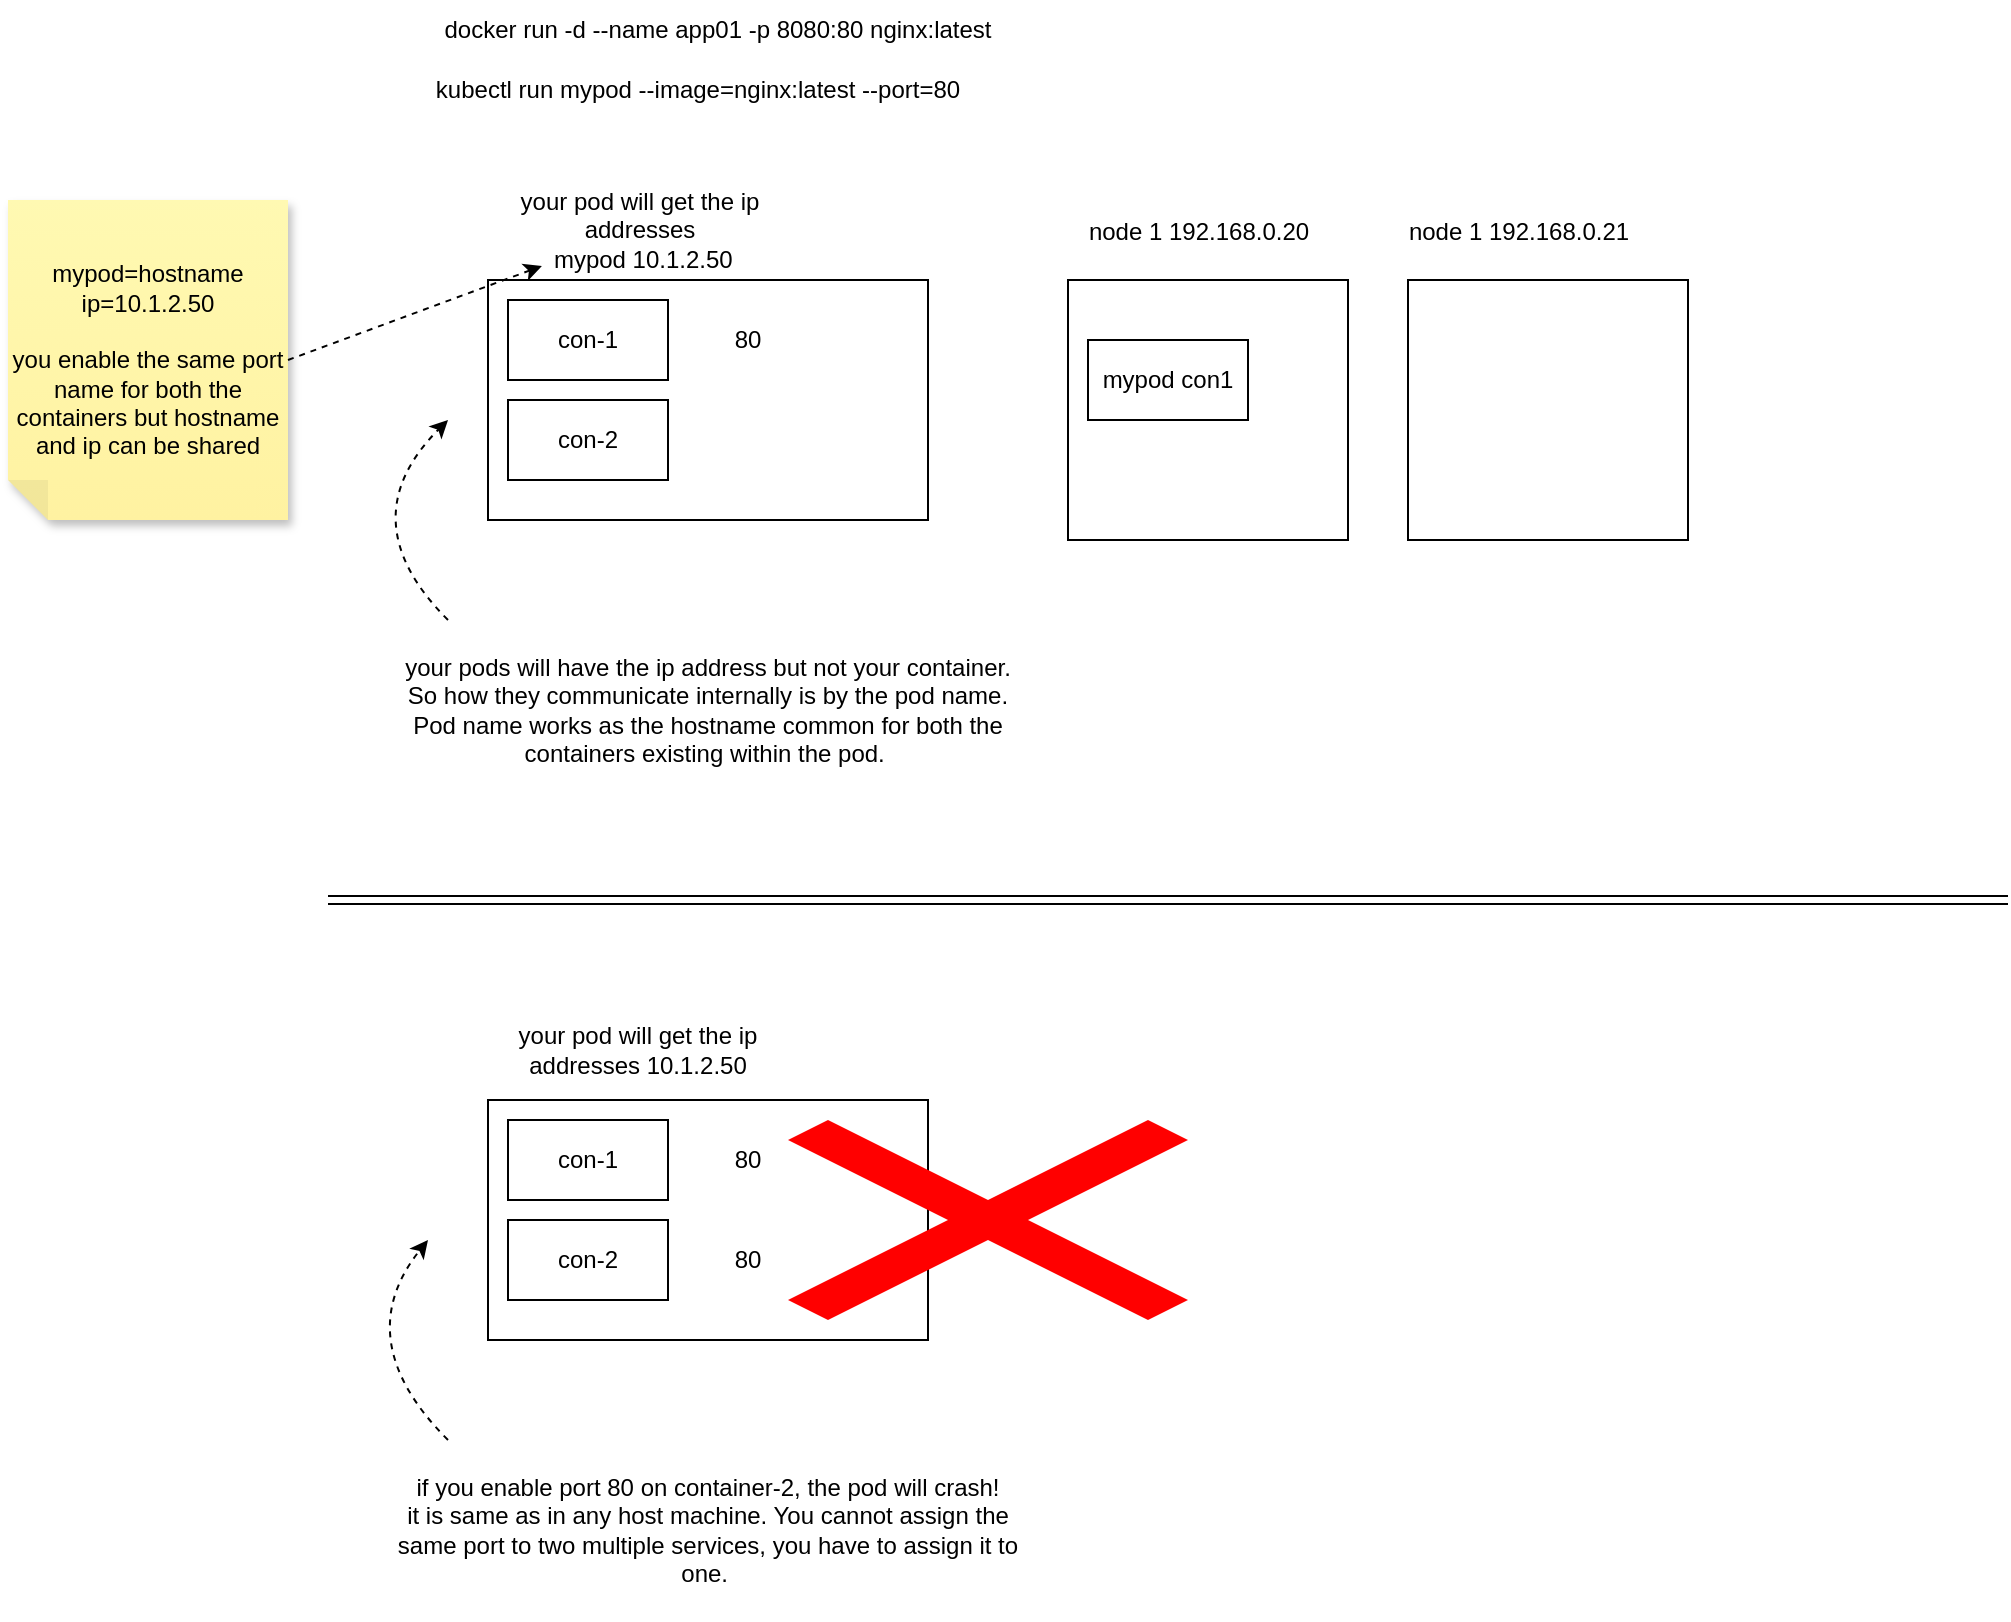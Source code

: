 <mxfile version="24.7.10">
  <diagram name="Page-1" id="mjV5ODukJaDs_-uyNFB3">
    <mxGraphModel dx="2284" dy="802" grid="1" gridSize="10" guides="1" tooltips="1" connect="1" arrows="1" fold="1" page="1" pageScale="1" pageWidth="850" pageHeight="1100" math="0" shadow="0">
      <root>
        <mxCell id="0" />
        <mxCell id="1" parent="0" />
        <mxCell id="M8-BgbDuDf5HeTWnamSH-1" value="" style="whiteSpace=wrap;html=1;" vertex="1" parent="1">
          <mxGeometry x="70" y="290" width="140" height="130" as="geometry" />
        </mxCell>
        <mxCell id="M8-BgbDuDf5HeTWnamSH-4" value="" style="whiteSpace=wrap;html=1;" vertex="1" parent="1">
          <mxGeometry x="240" y="290" width="140" height="130" as="geometry" />
        </mxCell>
        <mxCell id="M8-BgbDuDf5HeTWnamSH-5" value="mypod con1" style="whiteSpace=wrap;html=1;" vertex="1" parent="1">
          <mxGeometry x="80" y="320" width="80" height="40" as="geometry" />
        </mxCell>
        <mxCell id="M8-BgbDuDf5HeTWnamSH-6" value="&lt;p style=&quot;margin: 0px; font-style: normal; font-variant-caps: normal; font-stretch: normal; line-height: normal; font-size-adjust: none; font-kerning: auto; font-variant-alternates: normal; font-variant-ligatures: normal; font-variant-numeric: normal; font-variant-east-asian: normal; font-variant-position: normal; font-variant-emoji: normal; font-feature-settings: normal; font-optical-sizing: auto; font-variation-settings: normal;&quot;&gt;node 1 192.168.0.20&lt;/p&gt;" style="text;html=1;align=center;verticalAlign=middle;resizable=0;points=[];autosize=1;strokeColor=none;fillColor=none;" vertex="1" parent="1">
          <mxGeometry x="70" y="250" width="130" height="30" as="geometry" />
        </mxCell>
        <mxCell id="M8-BgbDuDf5HeTWnamSH-7" value="&lt;p style=&quot;margin: 0px; font-style: normal; font-variant-caps: normal; font-stretch: normal; line-height: normal; font-size-adjust: none; font-kerning: auto; font-variant-alternates: normal; font-variant-ligatures: normal; font-variant-numeric: normal; font-variant-east-asian: normal; font-variant-position: normal; font-variant-emoji: normal; font-feature-settings: normal; font-optical-sizing: auto; font-variation-settings: normal;&quot;&gt;node 1 192.168.0.21&lt;/p&gt;" style="text;html=1;align=center;verticalAlign=middle;resizable=0;points=[];autosize=1;strokeColor=none;fillColor=none;" vertex="1" parent="1">
          <mxGeometry x="230" y="250" width="130" height="30" as="geometry" />
        </mxCell>
        <mxCell id="M8-BgbDuDf5HeTWnamSH-9" value="kubectl run mypod --image=nginx:latest --port=80" style="text;html=1;align=center;verticalAlign=middle;whiteSpace=wrap;rounded=0;" vertex="1" parent="1">
          <mxGeometry x="-250" y="180" width="270" height="30" as="geometry" />
        </mxCell>
        <mxCell id="M8-BgbDuDf5HeTWnamSH-10" value="docker run -d --name app01 -p 8080:80 nginx:latest" style="text;html=1;align=center;verticalAlign=middle;whiteSpace=wrap;rounded=0;" vertex="1" parent="1">
          <mxGeometry x="-250" y="150" width="290" height="30" as="geometry" />
        </mxCell>
        <mxCell id="M8-BgbDuDf5HeTWnamSH-11" value="" style="rounded=0;whiteSpace=wrap;html=1;" vertex="1" parent="1">
          <mxGeometry x="-220" y="290" width="220" height="120" as="geometry" />
        </mxCell>
        <mxCell id="M8-BgbDuDf5HeTWnamSH-12" value="con-1" style="rounded=0;whiteSpace=wrap;html=1;" vertex="1" parent="1">
          <mxGeometry x="-210" y="300" width="80" height="40" as="geometry" />
        </mxCell>
        <mxCell id="M8-BgbDuDf5HeTWnamSH-13" value="con-2" style="rounded=0;whiteSpace=wrap;html=1;" vertex="1" parent="1">
          <mxGeometry x="-210" y="350" width="80" height="40" as="geometry" />
        </mxCell>
        <mxCell id="M8-BgbDuDf5HeTWnamSH-14" value="80" style="text;html=1;align=center;verticalAlign=middle;whiteSpace=wrap;rounded=0;" vertex="1" parent="1">
          <mxGeometry x="-120" y="305" width="60" height="30" as="geometry" />
        </mxCell>
        <mxCell id="M8-BgbDuDf5HeTWnamSH-15" value="your pod will get the ip addresses&lt;div&gt;&amp;nbsp;mypod 10.1.2.50&lt;/div&gt;" style="text;html=1;align=center;verticalAlign=middle;whiteSpace=wrap;rounded=0;" vertex="1" parent="1">
          <mxGeometry x="-219" y="250" width="150" height="30" as="geometry" />
        </mxCell>
        <mxCell id="M8-BgbDuDf5HeTWnamSH-16" value="your pods will have the ip address but not your container. So how they communicate internally is by the pod name. Pod name works as the hostname common for both the containers existing within the pod.&amp;nbsp;" style="text;html=1;align=center;verticalAlign=middle;whiteSpace=wrap;rounded=0;" vertex="1" parent="1">
          <mxGeometry x="-270" y="460" width="320" height="90" as="geometry" />
        </mxCell>
        <mxCell id="M8-BgbDuDf5HeTWnamSH-18" value="" style="curved=1;endArrow=classic;html=1;rounded=0;dashed=1;" edge="1" parent="1" source="M8-BgbDuDf5HeTWnamSH-16">
          <mxGeometry width="50" height="50" relative="1" as="geometry">
            <mxPoint x="-290" y="460" as="sourcePoint" />
            <mxPoint x="-240" y="360" as="targetPoint" />
            <Array as="points">
              <mxPoint x="-240" y="460" />
              <mxPoint x="-290" y="410" />
            </Array>
          </mxGeometry>
        </mxCell>
        <mxCell id="M8-BgbDuDf5HeTWnamSH-21" value="" style="shape=link;html=1;rounded=0;" edge="1" parent="1">
          <mxGeometry width="100" relative="1" as="geometry">
            <mxPoint x="-300" y="600" as="sourcePoint" />
            <mxPoint x="540" y="600" as="targetPoint" />
          </mxGeometry>
        </mxCell>
        <mxCell id="M8-BgbDuDf5HeTWnamSH-22" value="" style="rounded=0;whiteSpace=wrap;html=1;" vertex="1" parent="1">
          <mxGeometry x="-220" y="700" width="220" height="120" as="geometry" />
        </mxCell>
        <mxCell id="M8-BgbDuDf5HeTWnamSH-23" value="con-1" style="rounded=0;whiteSpace=wrap;html=1;" vertex="1" parent="1">
          <mxGeometry x="-210" y="710" width="80" height="40" as="geometry" />
        </mxCell>
        <mxCell id="M8-BgbDuDf5HeTWnamSH-24" value="con-2" style="rounded=0;whiteSpace=wrap;html=1;" vertex="1" parent="1">
          <mxGeometry x="-210" y="760" width="80" height="40" as="geometry" />
        </mxCell>
        <mxCell id="M8-BgbDuDf5HeTWnamSH-25" value="80" style="text;html=1;align=center;verticalAlign=middle;whiteSpace=wrap;rounded=0;" vertex="1" parent="1">
          <mxGeometry x="-120" y="715" width="60" height="30" as="geometry" />
        </mxCell>
        <mxCell id="M8-BgbDuDf5HeTWnamSH-26" value="your pod will get the ip addresses 10.1.2.50" style="text;html=1;align=center;verticalAlign=middle;whiteSpace=wrap;rounded=0;" vertex="1" parent="1">
          <mxGeometry x="-220" y="660" width="150" height="30" as="geometry" />
        </mxCell>
        <mxCell id="M8-BgbDuDf5HeTWnamSH-27" value="if you enable port 80 on container-2, the pod will crash!&lt;div&gt;it is same as in any host machine. You cannot assign the same port to two multiple services, you have to assign it to one.&amp;nbsp;&lt;/div&gt;" style="text;html=1;align=center;verticalAlign=middle;whiteSpace=wrap;rounded=0;" vertex="1" parent="1">
          <mxGeometry x="-270" y="870" width="320" height="90" as="geometry" />
        </mxCell>
        <mxCell id="M8-BgbDuDf5HeTWnamSH-28" value="" style="curved=1;endArrow=classic;html=1;rounded=0;dashed=1;" edge="1" parent="1" source="M8-BgbDuDf5HeTWnamSH-27">
          <mxGeometry width="50" height="50" relative="1" as="geometry">
            <mxPoint x="-290" y="870" as="sourcePoint" />
            <mxPoint x="-250" y="770" as="targetPoint" />
            <Array as="points">
              <mxPoint x="-240" y="870" />
              <mxPoint x="-290" y="820" />
            </Array>
          </mxGeometry>
        </mxCell>
        <mxCell id="M8-BgbDuDf5HeTWnamSH-29" value="80" style="text;html=1;align=center;verticalAlign=middle;whiteSpace=wrap;rounded=0;" vertex="1" parent="1">
          <mxGeometry x="-120" y="765" width="60" height="30" as="geometry" />
        </mxCell>
        <mxCell id="M8-BgbDuDf5HeTWnamSH-30" value="" style="shape=mxgraph.mockup.markup.redX;fillColor=#ff0000;html=1;shadow=0;whiteSpace=wrap;strokeColor=none;" vertex="1" parent="1">
          <mxGeometry x="-70" y="710" width="200" height="100" as="geometry" />
        </mxCell>
        <mxCell id="M8-BgbDuDf5HeTWnamSH-32" value="mypod=hostname&lt;div&gt;ip=10.1.2.50&lt;/div&gt;&lt;div&gt;&lt;br&gt;&lt;/div&gt;&lt;div&gt;you enable the same port name for both the containers but hostname and ip can be shared&lt;/div&gt;" style="shape=note;whiteSpace=wrap;html=1;backgroundOutline=1;fontColor=#000000;darkOpacity=0.05;fillColor=#FFF9B2;strokeColor=none;fillStyle=solid;direction=west;gradientDirection=north;gradientColor=#FFF2A1;shadow=1;size=20;pointerEvents=1;" vertex="1" parent="1">
          <mxGeometry x="-460" y="250" width="140" height="160" as="geometry" />
        </mxCell>
        <mxCell id="M8-BgbDuDf5HeTWnamSH-33" value="" style="endArrow=classic;html=1;rounded=0;entryX=0.173;entryY=1.1;entryDx=0;entryDy=0;entryPerimeter=0;exitX=0;exitY=0.5;exitDx=0;exitDy=0;exitPerimeter=0;dashed=1;" edge="1" parent="1" source="M8-BgbDuDf5HeTWnamSH-32" target="M8-BgbDuDf5HeTWnamSH-15">
          <mxGeometry width="50" height="50" relative="1" as="geometry">
            <mxPoint x="-300" y="340" as="sourcePoint" />
            <mxPoint x="-250" y="290" as="targetPoint" />
          </mxGeometry>
        </mxCell>
      </root>
    </mxGraphModel>
  </diagram>
</mxfile>
